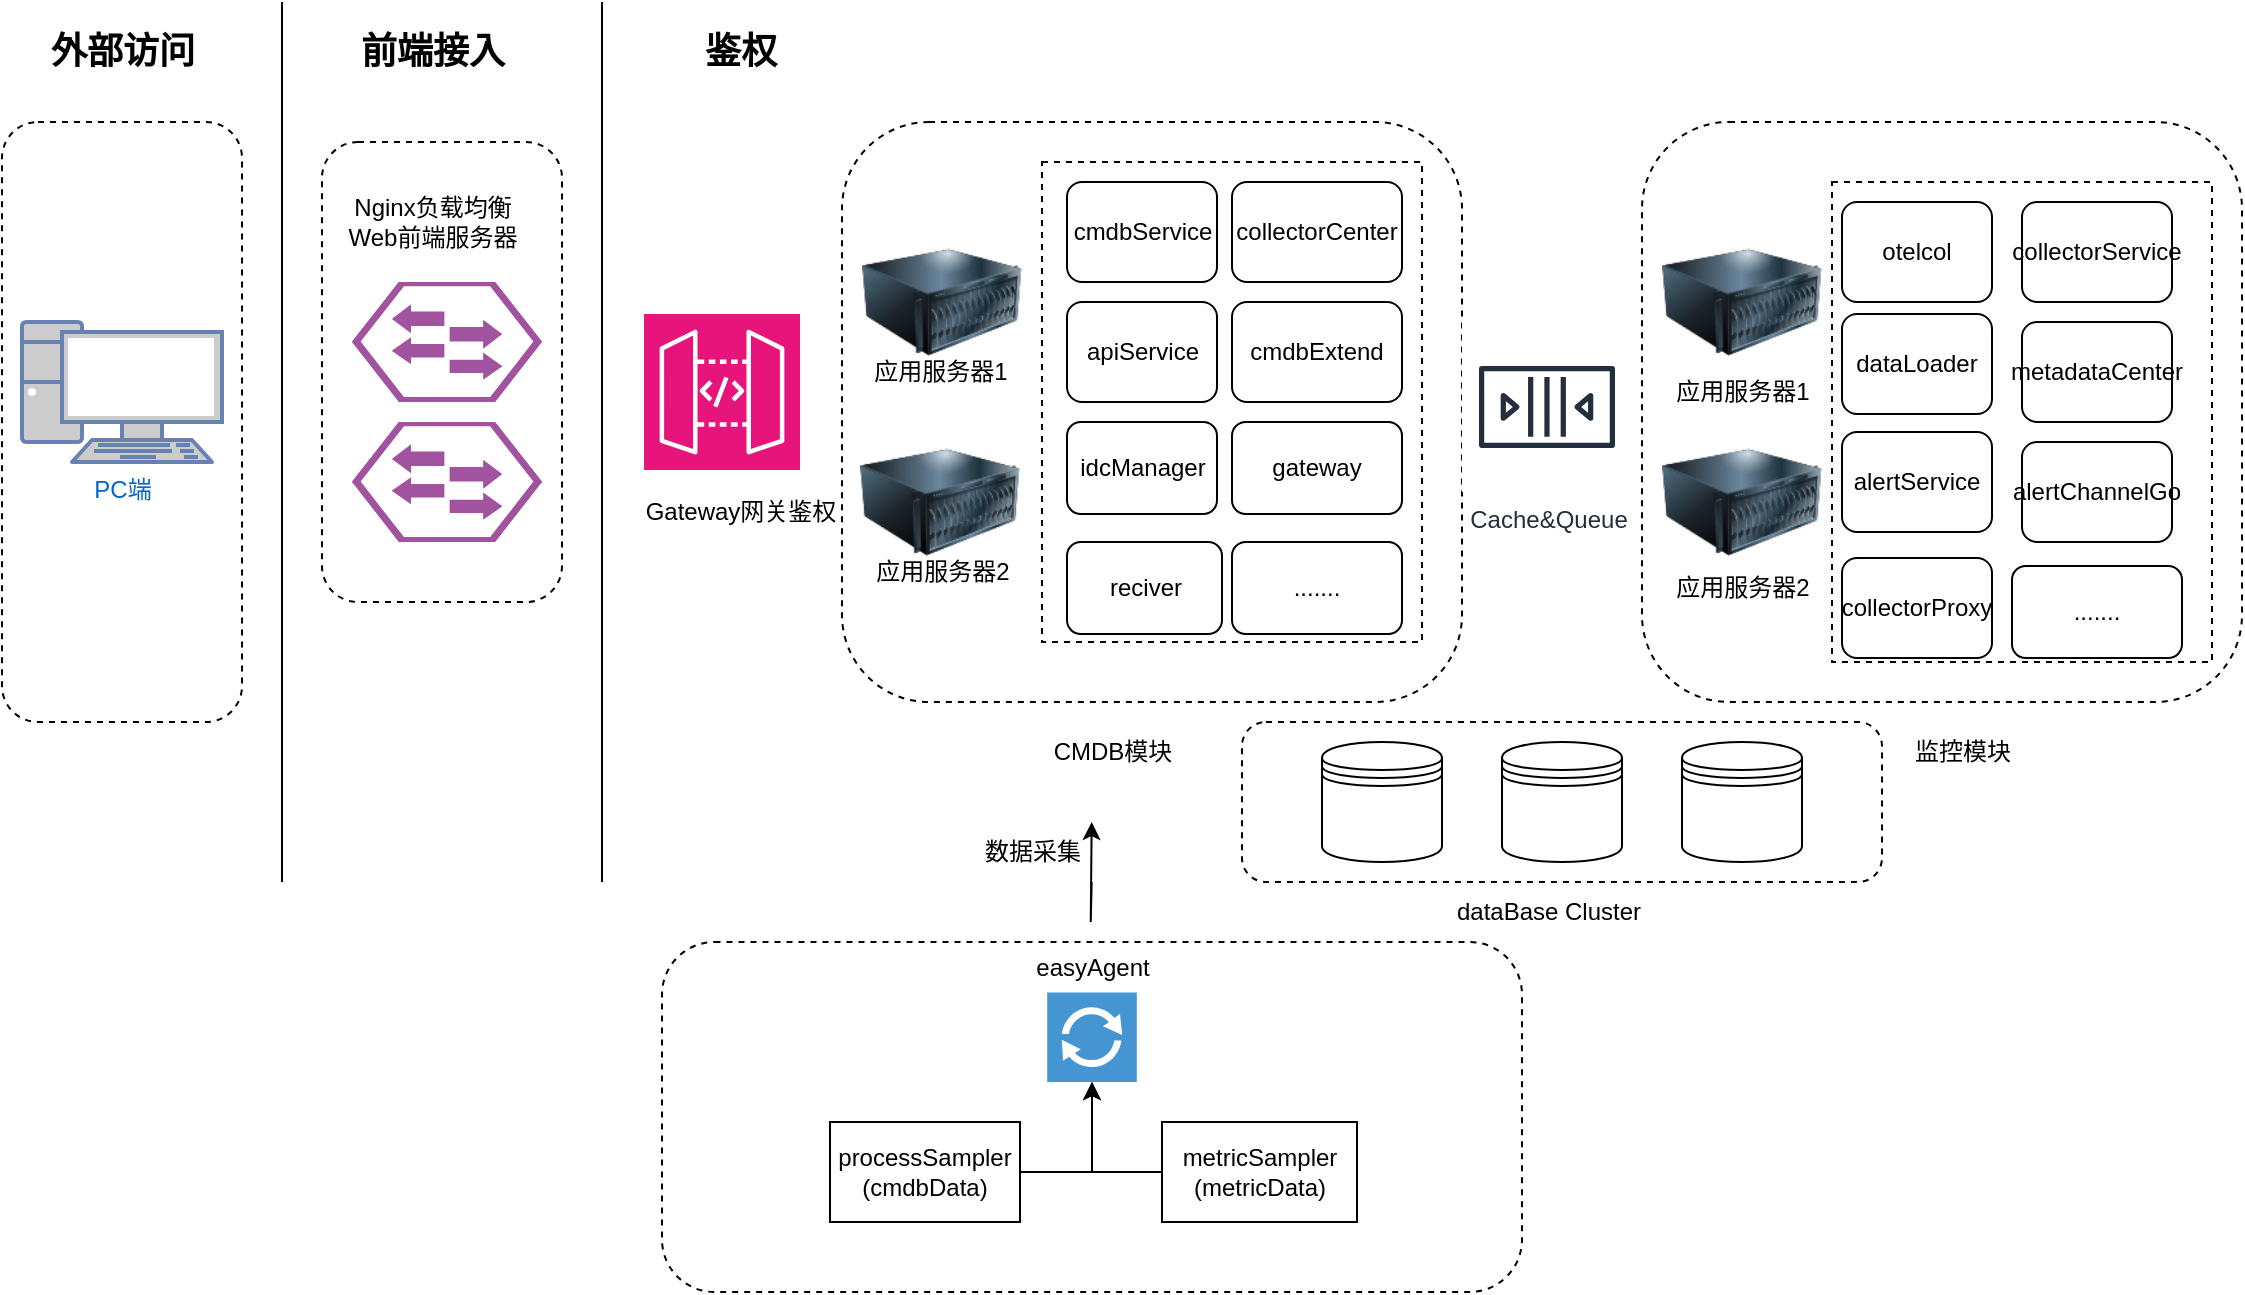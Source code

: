 <mxfile version="24.0.5" type="github">
  <diagram name="第 1 页" id="UEVJXnBHdPSzS9DN39Q3">
    <mxGraphModel dx="1193" dy="695" grid="1" gridSize="10" guides="1" tooltips="1" connect="1" arrows="1" fold="1" page="1" pageScale="1" pageWidth="1169" pageHeight="1654" math="0" shadow="0">
      <root>
        <mxCell id="0" />
        <mxCell id="1" parent="0" />
        <mxCell id="U64g5x8YHhDghbwO3PD0-43" value="" style="rounded=1;whiteSpace=wrap;html=1;strokeColor=default;align=center;verticalAlign=middle;fontFamily=Helvetica;fontSize=12;fontColor=default;fillColor=default;dashed=1" vertex="1" parent="1">
          <mxGeometry x="650" y="450" width="320" height="80" as="geometry" />
        </mxCell>
        <mxCell id="Y1PHwbgM20A0MRqoEUd3-15" value="" style="rounded=1;whiteSpace=wrap;html=1;dashed=1;" parent="1" vertex="1">
          <mxGeometry x="190" y="160" width="120" height="230" as="geometry" />
        </mxCell>
        <mxCell id="Y1PHwbgM20A0MRqoEUd3-2" value="" style="rounded=1;whiteSpace=wrap;html=1;dashed=1;" parent="1" vertex="1">
          <mxGeometry x="30" y="150" width="120" height="300" as="geometry" />
        </mxCell>
        <mxCell id="Y1PHwbgM20A0MRqoEUd3-6" value="&lt;b&gt;&lt;font style=&quot;font-size: 18px;&quot;&gt;外部访问&lt;/font&gt;&lt;/b&gt;" style="text;html=1;align=center;verticalAlign=middle;resizable=0;points=[];autosize=1;strokeColor=none;fillColor=none;fontFamily=Helvetica;fontSize=12;fontColor=default;" parent="1" vertex="1">
          <mxGeometry x="40" y="95" width="100" height="40" as="geometry" />
        </mxCell>
        <mxCell id="Y1PHwbgM20A0MRqoEUd3-7" value="PC端" style="fontColor=#0066CC;verticalAlign=top;verticalLabelPosition=bottom;labelPosition=center;align=center;html=1;outlineConnect=0;fillColor=#CCCCCC;strokeColor=#6881B3;gradientColor=none;gradientDirection=north;strokeWidth=2;shape=mxgraph.networks.pc;rounded=0;fontFamily=Helvetica;fontSize=12;" parent="1" vertex="1">
          <mxGeometry x="40" y="250" width="100" height="70" as="geometry" />
        </mxCell>
        <mxCell id="Y1PHwbgM20A0MRqoEUd3-9" value="&lt;b&gt;&lt;font style=&quot;font-size: 18px;&quot;&gt;前端接入&lt;/font&gt;&lt;/b&gt;" style="text;html=1;align=center;verticalAlign=middle;resizable=0;points=[];autosize=1;strokeColor=none;fillColor=none;fontFamily=Helvetica;fontSize=12;fontColor=default;" parent="1" vertex="1">
          <mxGeometry x="195" y="95" width="100" height="40" as="geometry" />
        </mxCell>
        <mxCell id="Y1PHwbgM20A0MRqoEUd3-10" value="" style="rounded=1;whiteSpace=wrap;html=1;dashed=1;verticalLabelPosition=bottom;sketch=0;fillColor=#A153A0;strokeColor=#ffffff;verticalAlign=top;points=[[0,0.5,0],[0.125,0.25,0],[0.25,0,0],[0.5,0,0],[0.75,0,0],[0.875,0.25,0],[1,0.5,0],[0.875,0.75,0],[0.75,1,0],[0.5,1,0],[0.125,0.75,0]];pointerEvents=1;shape=mxgraph.cisco_safe.compositeIcon;bgIcon=mxgraph.cisco_safe.design.blank_device;resIcon=mxgraph.cisco_safe.design.access_switch_2;" parent="1" vertex="1">
          <mxGeometry x="205" y="230" width="95" height="60" as="geometry" />
        </mxCell>
        <mxCell id="Y1PHwbgM20A0MRqoEUd3-12" value="" style="rounded=1;whiteSpace=wrap;html=1;dashed=1;verticalLabelPosition=bottom;sketch=0;fillColor=#A153A0;strokeColor=#ffffff;verticalAlign=top;points=[[0,0.5,0],[0.125,0.25,0],[0.25,0,0],[0.5,0,0],[0.75,0,0],[0.875,0.25,0],[1,0.5,0],[0.875,0.75,0],[0.75,1,0],[0.5,1,0],[0.125,0.75,0]];pointerEvents=1;shape=mxgraph.cisco_safe.compositeIcon;bgIcon=mxgraph.cisco_safe.design.blank_device;resIcon=mxgraph.cisco_safe.design.access_switch_2;" parent="1" vertex="1">
          <mxGeometry x="205" y="300" width="95" height="60" as="geometry" />
        </mxCell>
        <mxCell id="Y1PHwbgM20A0MRqoEUd3-13" value="Nginx负载均衡&lt;br&gt;Web前端服务器" style="text;html=1;align=center;verticalAlign=middle;resizable=0;points=[];autosize=1;strokeColor=none;fillColor=none;fontFamily=Helvetica;fontSize=12;fontColor=default;" parent="1" vertex="1">
          <mxGeometry x="190" y="180" width="110" height="40" as="geometry" />
        </mxCell>
        <mxCell id="Y1PHwbgM20A0MRqoEUd3-18" value="" style="sketch=0;points=[[0,0,0],[0.25,0,0],[0.5,0,0],[0.75,0,0],[1,0,0],[0,1,0],[0.25,1,0],[0.5,1,0],[0.75,1,0],[1,1,0],[0,0.25,0],[0,0.5,0],[0,0.75,0],[1,0.25,0],[1,0.5,0],[1,0.75,0]];outlineConnect=0;fontColor=#232F3E;fillColor=#E7157B;strokeColor=#ffffff;dashed=0;verticalLabelPosition=bottom;verticalAlign=top;align=center;html=1;fontSize=12;fontStyle=0;aspect=fixed;shape=mxgraph.aws4.resourceIcon;resIcon=mxgraph.aws4.api_gateway;rounded=0;fontFamily=Helvetica;" parent="1" vertex="1">
          <mxGeometry x="351" y="246" width="78" height="78" as="geometry" />
        </mxCell>
        <mxCell id="Y1PHwbgM20A0MRqoEUd3-19" value="&lt;span style=&quot;font-size: 18px;&quot;&gt;&lt;b&gt;鉴权&lt;/b&gt;&lt;/span&gt;" style="text;html=1;align=center;verticalAlign=middle;resizable=0;points=[];autosize=1;strokeColor=none;fillColor=none;fontFamily=Helvetica;fontSize=12;fontColor=default;" parent="1" vertex="1">
          <mxGeometry x="369" y="95" width="60" height="40" as="geometry" />
        </mxCell>
        <mxCell id="Y1PHwbgM20A0MRqoEUd3-20" value="Gateway网关鉴权" style="text;html=1;align=center;verticalAlign=middle;resizable=0;points=[];autosize=1;strokeColor=none;fillColor=none;fontFamily=Helvetica;fontSize=12;fontColor=default;" parent="1" vertex="1">
          <mxGeometry x="339" y="330" width="120" height="30" as="geometry" />
        </mxCell>
        <mxCell id="Y1PHwbgM20A0MRqoEUd3-21" value="" style="rounded=1;whiteSpace=wrap;html=1;dashed=1;" parent="1" vertex="1">
          <mxGeometry x="450" y="150" width="310" height="290" as="geometry" />
        </mxCell>
        <mxCell id="U64g5x8YHhDghbwO3PD0-1" value="" style="image;html=1;image=img/lib/clip_art/computers/Server_128x128.png;rounded=0;strokeColor=default;align=center;verticalAlign=middle;fontFamily=Helvetica;fontSize=12;fontColor=default;fillColor=default;" vertex="1" parent="1">
          <mxGeometry x="460" y="200" width="80" height="80" as="geometry" />
        </mxCell>
        <mxCell id="U64g5x8YHhDghbwO3PD0-2" value="" style="image;html=1;image=img/lib/clip_art/computers/Server_128x128.png;rounded=0;strokeColor=default;align=center;verticalAlign=middle;fontFamily=Helvetica;fontSize=12;fontColor=default;fillColor=default;" vertex="1" parent="1">
          <mxGeometry x="459" y="300" width="80" height="80" as="geometry" />
        </mxCell>
        <mxCell id="U64g5x8YHhDghbwO3PD0-3" value="" style="rounded=0;whiteSpace=wrap;html=1;strokeColor=default;align=center;verticalAlign=middle;fontFamily=Helvetica;fontSize=12;fontColor=default;fillColor=default;dashed=1;" vertex="1" parent="1">
          <mxGeometry x="550" y="170" width="190" height="240" as="geometry" />
        </mxCell>
        <mxCell id="U64g5x8YHhDghbwO3PD0-4" value="CMDB模块" style="text;html=1;align=center;verticalAlign=middle;resizable=0;points=[];autosize=1;strokeColor=none;fillColor=none;fontFamily=Helvetica;fontSize=12;fontColor=default;" vertex="1" parent="1">
          <mxGeometry x="545" y="450" width="80" height="30" as="geometry" />
        </mxCell>
        <mxCell id="U64g5x8YHhDghbwO3PD0-5" value="应用服务器2" style="text;html=1;align=center;verticalAlign=middle;resizable=0;points=[];autosize=1;strokeColor=none;fillColor=none;fontFamily=Helvetica;fontSize=12;fontColor=default;" vertex="1" parent="1">
          <mxGeometry x="455" y="360" width="90" height="30" as="geometry" />
        </mxCell>
        <mxCell id="U64g5x8YHhDghbwO3PD0-6" value="应用服务器1" style="text;html=1;align=center;verticalAlign=middle;resizable=0;points=[];autosize=1;strokeColor=none;fillColor=none;fontFamily=Helvetica;fontSize=12;fontColor=default;" vertex="1" parent="1">
          <mxGeometry x="454" y="260" width="90" height="30" as="geometry" />
        </mxCell>
        <mxCell id="U64g5x8YHhDghbwO3PD0-7" value="cmdbService" style="rounded=1;whiteSpace=wrap;html=1;strokeColor=default;align=center;verticalAlign=middle;fontFamily=Helvetica;fontSize=12;fontColor=default;fillColor=default;" vertex="1" parent="1">
          <mxGeometry x="562.5" y="180" width="75" height="50" as="geometry" />
        </mxCell>
        <mxCell id="U64g5x8YHhDghbwO3PD0-8" value="collectorCenter" style="rounded=1;whiteSpace=wrap;html=1;strokeColor=default;align=center;verticalAlign=middle;fontFamily=Helvetica;fontSize=12;fontColor=default;fillColor=default;" vertex="1" parent="1">
          <mxGeometry x="645" y="180" width="85" height="50" as="geometry" />
        </mxCell>
        <mxCell id="U64g5x8YHhDghbwO3PD0-9" value="apiService" style="rounded=1;whiteSpace=wrap;html=1;strokeColor=default;align=center;verticalAlign=middle;fontFamily=Helvetica;fontSize=12;fontColor=default;fillColor=default;" vertex="1" parent="1">
          <mxGeometry x="562.5" y="240" width="75" height="50" as="geometry" />
        </mxCell>
        <mxCell id="U64g5x8YHhDghbwO3PD0-10" value="cmdbExtend" style="rounded=1;whiteSpace=wrap;html=1;strokeColor=default;align=center;verticalAlign=middle;fontFamily=Helvetica;fontSize=12;fontColor=default;fillColor=default;" vertex="1" parent="1">
          <mxGeometry x="645" y="240" width="85" height="50" as="geometry" />
        </mxCell>
        <mxCell id="U64g5x8YHhDghbwO3PD0-11" value="idcManager" style="rounded=1;whiteSpace=wrap;html=1;strokeColor=default;align=center;verticalAlign=middle;fontFamily=Helvetica;fontSize=12;fontColor=default;fillColor=default;" vertex="1" parent="1">
          <mxGeometry x="562.5" y="300" width="75" height="46" as="geometry" />
        </mxCell>
        <mxCell id="U64g5x8YHhDghbwO3PD0-12" value="reciver" style="rounded=1;whiteSpace=wrap;html=1;strokeColor=default;align=center;verticalAlign=middle;fontFamily=Helvetica;fontSize=12;fontColor=default;fillColor=default;" vertex="1" parent="1">
          <mxGeometry x="562.5" y="360" width="77.5" height="46" as="geometry" />
        </mxCell>
        <mxCell id="U64g5x8YHhDghbwO3PD0-13" value="gateway" style="rounded=1;whiteSpace=wrap;html=1;strokeColor=default;align=center;verticalAlign=middle;fontFamily=Helvetica;fontSize=12;fontColor=default;fillColor=default;" vertex="1" parent="1">
          <mxGeometry x="645" y="300" width="85" height="46" as="geometry" />
        </mxCell>
        <mxCell id="U64g5x8YHhDghbwO3PD0-18" value="......." style="rounded=1;whiteSpace=wrap;html=1;strokeColor=default;align=center;verticalAlign=middle;fontFamily=Helvetica;fontSize=12;fontColor=default;fillColor=default;" vertex="1" parent="1">
          <mxGeometry x="645" y="360" width="85" height="46" as="geometry" />
        </mxCell>
        <mxCell id="U64g5x8YHhDghbwO3PD0-21" value="" style="rounded=1;whiteSpace=wrap;html=1;strokeColor=default;align=center;verticalAlign=middle;fontFamily=Helvetica;fontSize=12;fontColor=default;fillColor=default;dashed=1;" vertex="1" parent="1">
          <mxGeometry x="360" y="560" width="430" height="175" as="geometry" />
        </mxCell>
        <mxCell id="U64g5x8YHhDghbwO3PD0-22" value="" style="pointerEvents=1;shadow=0;dashed=0;html=1;strokeColor=none;fillColor=#4495D1;labelPosition=center;verticalLabelPosition=bottom;verticalAlign=top;align=center;outlineConnect=0;shape=mxgraph.veeam.2d.proxy;rounded=0;fontFamily=Helvetica;fontSize=12;fontColor=default;" vertex="1" parent="1">
          <mxGeometry x="552.6" y="585.2" width="44.8" height="44.8" as="geometry" />
        </mxCell>
        <mxCell id="U64g5x8YHhDghbwO3PD0-30" style="edgeStyle=orthogonalEdgeStyle;rounded=0;orthogonalLoop=1;jettySize=auto;html=1;fontFamily=Helvetica;fontSize=12;fontColor=default;" edge="1" parent="1" source="U64g5x8YHhDghbwO3PD0-24" target="U64g5x8YHhDghbwO3PD0-22">
          <mxGeometry relative="1" as="geometry" />
        </mxCell>
        <mxCell id="U64g5x8YHhDghbwO3PD0-24" value="processSampler&lt;br&gt;(cmdbData)" style="html=1;dashed=0;whiteSpace=wrap;rounded=0;strokeColor=default;align=center;verticalAlign=middle;fontFamily=Helvetica;fontSize=12;fontColor=default;fillColor=default;" vertex="1" parent="1">
          <mxGeometry x="444" y="650" width="95" height="50" as="geometry" />
        </mxCell>
        <mxCell id="U64g5x8YHhDghbwO3PD0-31" style="edgeStyle=orthogonalEdgeStyle;rounded=0;orthogonalLoop=1;jettySize=auto;html=1;fontFamily=Helvetica;fontSize=12;fontColor=default;" edge="1" parent="1" source="U64g5x8YHhDghbwO3PD0-25" target="U64g5x8YHhDghbwO3PD0-22">
          <mxGeometry relative="1" as="geometry" />
        </mxCell>
        <mxCell id="U64g5x8YHhDghbwO3PD0-25" value="metricSampler&lt;br&gt;(metricData)" style="html=1;dashed=0;whiteSpace=wrap;rounded=0;strokeColor=default;align=center;verticalAlign=middle;fontFamily=Helvetica;fontSize=12;fontColor=default;fillColor=default;" vertex="1" parent="1">
          <mxGeometry x="610" y="650" width="97.5" height="50" as="geometry" />
        </mxCell>
        <mxCell id="U64g5x8YHhDghbwO3PD0-34" value="easyAgent&lt;div&gt;&lt;br&gt;&lt;/div&gt;" style="text;html=1;align=center;verticalAlign=middle;resizable=0;points=[];autosize=1;strokeColor=none;fillColor=none;fontFamily=Helvetica;fontSize=12;fontColor=default;" vertex="1" parent="1">
          <mxGeometry x="535" y="560" width="80" height="40" as="geometry" />
        </mxCell>
        <mxCell id="U64g5x8YHhDghbwO3PD0-37" value="" style="endArrow=classic;html=1;rounded=0;fontFamily=Helvetica;fontSize=12;fontColor=default;" edge="1" parent="1">
          <mxGeometry width="50" height="50" relative="1" as="geometry">
            <mxPoint x="574.84" y="530" as="sourcePoint" />
            <mxPoint x="574.84" y="500" as="targetPoint" />
            <Array as="points">
              <mxPoint x="574.37" y="550" />
            </Array>
          </mxGeometry>
        </mxCell>
        <mxCell id="U64g5x8YHhDghbwO3PD0-38" value="数据采集" style="text;html=1;align=center;verticalAlign=middle;resizable=0;points=[];autosize=1;strokeColor=none;fillColor=none;fontFamily=Helvetica;fontSize=12;fontColor=default;" vertex="1" parent="1">
          <mxGeometry x="510" y="500" width="70" height="30" as="geometry" />
        </mxCell>
        <mxCell id="U64g5x8YHhDghbwO3PD0-39" value="" style="shape=datastore;whiteSpace=wrap;html=1;rounded=0;strokeColor=default;align=center;verticalAlign=middle;fontFamily=Helvetica;fontSize=12;fontColor=default;fillColor=default;" vertex="1" parent="1">
          <mxGeometry x="690" y="460" width="60" height="60" as="geometry" />
        </mxCell>
        <mxCell id="U64g5x8YHhDghbwO3PD0-40" value="" style="shape=datastore;whiteSpace=wrap;html=1;rounded=0;strokeColor=default;align=center;verticalAlign=middle;fontFamily=Helvetica;fontSize=12;fontColor=default;fillColor=default;" vertex="1" parent="1">
          <mxGeometry x="780" y="460" width="60" height="60" as="geometry" />
        </mxCell>
        <mxCell id="U64g5x8YHhDghbwO3PD0-42" value="" style="shape=datastore;whiteSpace=wrap;html=1;rounded=0;strokeColor=default;align=center;verticalAlign=middle;fontFamily=Helvetica;fontSize=12;fontColor=default;fillColor=default;" vertex="1" parent="1">
          <mxGeometry x="870" y="460" width="60" height="60" as="geometry" />
        </mxCell>
        <mxCell id="U64g5x8YHhDghbwO3PD0-47" value="&lt;div&gt;Cache&amp;amp;&lt;span style=&quot;background-color: initial;&quot;&gt;Queue&lt;/span&gt;&lt;/div&gt;" style="sketch=0;outlineConnect=0;fontColor=#232F3E;gradientColor=none;strokeColor=#232F3E;fillColor=#ffffff;dashed=0;verticalLabelPosition=bottom;verticalAlign=top;align=center;html=1;fontSize=12;fontStyle=0;aspect=fixed;shape=mxgraph.aws4.resourceIcon;resIcon=mxgraph.aws4.queue;rounded=0;fontFamily=Helvetica;" vertex="1" parent="1">
          <mxGeometry x="760" y="250" width="85" height="85" as="geometry" />
        </mxCell>
        <mxCell id="U64g5x8YHhDghbwO3PD0-48" value="" style="rounded=1;whiteSpace=wrap;html=1;dashed=1;" vertex="1" parent="1">
          <mxGeometry x="850" y="150" width="300" height="290" as="geometry" />
        </mxCell>
        <mxCell id="U64g5x8YHhDghbwO3PD0-50" value="" style="image;html=1;image=img/lib/clip_art/computers/Server_128x128.png;rounded=0;strokeColor=default;align=center;verticalAlign=middle;fontFamily=Helvetica;fontSize=12;fontColor=default;fillColor=default;" vertex="1" parent="1">
          <mxGeometry x="860" y="200" width="80" height="80" as="geometry" />
        </mxCell>
        <mxCell id="U64g5x8YHhDghbwO3PD0-51" value="" style="image;html=1;image=img/lib/clip_art/computers/Server_128x128.png;rounded=0;strokeColor=default;align=center;verticalAlign=middle;fontFamily=Helvetica;fontSize=12;fontColor=default;fillColor=default;" vertex="1" parent="1">
          <mxGeometry x="860" y="300" width="80" height="80" as="geometry" />
        </mxCell>
        <mxCell id="U64g5x8YHhDghbwO3PD0-52" value="应用服务器1" style="text;html=1;align=center;verticalAlign=middle;resizable=0;points=[];autosize=1;strokeColor=none;fillColor=none;fontFamily=Helvetica;fontSize=12;fontColor=default;" vertex="1" parent="1">
          <mxGeometry x="855" y="270" width="90" height="30" as="geometry" />
        </mxCell>
        <mxCell id="U64g5x8YHhDghbwO3PD0-53" value="应用服务器2" style="text;html=1;align=center;verticalAlign=middle;resizable=0;points=[];autosize=1;strokeColor=none;fillColor=none;fontFamily=Helvetica;fontSize=12;fontColor=default;" vertex="1" parent="1">
          <mxGeometry x="855" y="368" width="90" height="30" as="geometry" />
        </mxCell>
        <mxCell id="U64g5x8YHhDghbwO3PD0-54" value="监控模块" style="text;html=1;align=center;verticalAlign=middle;resizable=0;points=[];autosize=1;strokeColor=none;fillColor=none;fontFamily=Helvetica;fontSize=12;fontColor=default;" vertex="1" parent="1">
          <mxGeometry x="975" y="450" width="70" height="30" as="geometry" />
        </mxCell>
        <mxCell id="U64g5x8YHhDghbwO3PD0-55" value="" style="rounded=0;whiteSpace=wrap;html=1;strokeColor=default;align=center;verticalAlign=middle;fontFamily=Helvetica;fontSize=12;fontColor=default;fillColor=default;dashed=1;" vertex="1" parent="1">
          <mxGeometry x="945" y="180" width="190" height="240" as="geometry" />
        </mxCell>
        <mxCell id="U64g5x8YHhDghbwO3PD0-56" value="otelcol" style="rounded=1;whiteSpace=wrap;html=1;strokeColor=default;align=center;verticalAlign=middle;fontFamily=Helvetica;fontSize=12;fontColor=default;fillColor=default;" vertex="1" parent="1">
          <mxGeometry x="950" y="190" width="75" height="50" as="geometry" />
        </mxCell>
        <mxCell id="U64g5x8YHhDghbwO3PD0-57" value="collectorService" style="rounded=1;whiteSpace=wrap;html=1;strokeColor=default;align=center;verticalAlign=middle;fontFamily=Helvetica;fontSize=12;fontColor=default;fillColor=default;" vertex="1" parent="1">
          <mxGeometry x="1040" y="190" width="75" height="50" as="geometry" />
        </mxCell>
        <mxCell id="U64g5x8YHhDghbwO3PD0-58" value="dataLoader" style="rounded=1;whiteSpace=wrap;html=1;strokeColor=default;align=center;verticalAlign=middle;fontFamily=Helvetica;fontSize=12;fontColor=default;fillColor=default;" vertex="1" parent="1">
          <mxGeometry x="950" y="246" width="75" height="50" as="geometry" />
        </mxCell>
        <mxCell id="U64g5x8YHhDghbwO3PD0-59" value="metadataCenter" style="rounded=1;whiteSpace=wrap;html=1;strokeColor=default;align=center;verticalAlign=middle;fontFamily=Helvetica;fontSize=12;fontColor=default;fillColor=default;" vertex="1" parent="1">
          <mxGeometry x="1040" y="250" width="75" height="50" as="geometry" />
        </mxCell>
        <mxCell id="U64g5x8YHhDghbwO3PD0-60" value="alertService" style="rounded=1;whiteSpace=wrap;html=1;strokeColor=default;align=center;verticalAlign=middle;fontFamily=Helvetica;fontSize=12;fontColor=default;fillColor=default;" vertex="1" parent="1">
          <mxGeometry x="950" y="305" width="75" height="50" as="geometry" />
        </mxCell>
        <mxCell id="U64g5x8YHhDghbwO3PD0-61" value="alertChannelGo" style="rounded=1;whiteSpace=wrap;html=1;strokeColor=default;align=center;verticalAlign=middle;fontFamily=Helvetica;fontSize=12;fontColor=default;fillColor=default;" vertex="1" parent="1">
          <mxGeometry x="1040" y="310" width="75" height="50" as="geometry" />
        </mxCell>
        <mxCell id="U64g5x8YHhDghbwO3PD0-63" value="collectorProxy" style="rounded=1;whiteSpace=wrap;html=1;strokeColor=default;align=center;verticalAlign=middle;fontFamily=Helvetica;fontSize=12;fontColor=default;fillColor=default;" vertex="1" parent="1">
          <mxGeometry x="950" y="368" width="75" height="50" as="geometry" />
        </mxCell>
        <mxCell id="U64g5x8YHhDghbwO3PD0-64" value="......." style="rounded=1;whiteSpace=wrap;html=1;strokeColor=default;align=center;verticalAlign=middle;fontFamily=Helvetica;fontSize=12;fontColor=default;fillColor=default;" vertex="1" parent="1">
          <mxGeometry x="1035" y="372" width="85" height="46" as="geometry" />
        </mxCell>
        <mxCell id="U64g5x8YHhDghbwO3PD0-66" value="dataBase Cluster" style="text;html=1;align=center;verticalAlign=middle;resizable=0;points=[];autosize=1;strokeColor=none;fillColor=none;fontFamily=Helvetica;fontSize=12;fontColor=default;" vertex="1" parent="1">
          <mxGeometry x="742.5" y="530" width="120" height="30" as="geometry" />
        </mxCell>
        <mxCell id="U64g5x8YHhDghbwO3PD0-67" value="" style="endArrow=none;html=1;rounded=0;fontFamily=Helvetica;fontSize=15;fontColor=default;fontStyle=1" edge="1" parent="1">
          <mxGeometry width="50" height="50" relative="1" as="geometry">
            <mxPoint x="170" y="110" as="sourcePoint" />
            <mxPoint x="170" y="90" as="targetPoint" />
            <Array as="points">
              <mxPoint x="170" y="530" />
            </Array>
          </mxGeometry>
        </mxCell>
        <mxCell id="U64g5x8YHhDghbwO3PD0-68" value="" style="endArrow=none;html=1;rounded=0;fontFamily=Helvetica;fontSize=15;fontColor=default;fontStyle=1" edge="1" parent="1">
          <mxGeometry width="50" height="50" relative="1" as="geometry">
            <mxPoint x="330" y="110" as="sourcePoint" />
            <mxPoint x="330" y="90" as="targetPoint" />
            <Array as="points">
              <mxPoint x="330" y="530" />
              <mxPoint x="330" y="330" />
            </Array>
          </mxGeometry>
        </mxCell>
      </root>
    </mxGraphModel>
  </diagram>
</mxfile>
